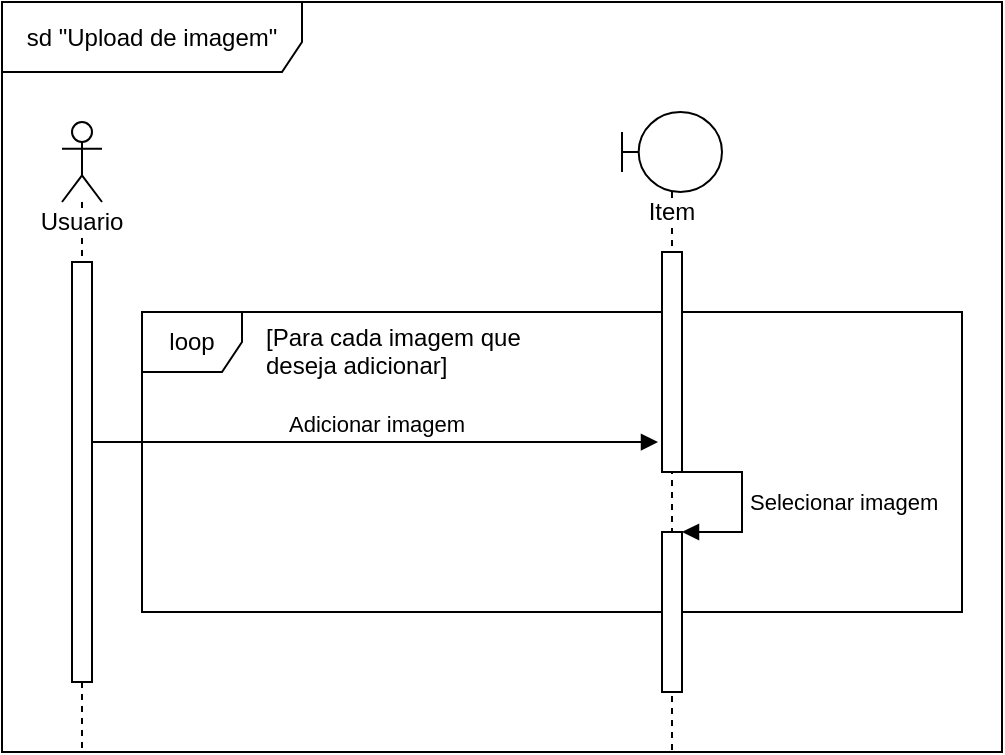 <mxfile version="10.6.5" type="google"><diagram name="Page-1" id="13e1069c-82ec-6db2-03f1-153e76fe0fe0"><mxGraphModel dx="-26" dy="567" grid="1" gridSize="10" guides="1" tooltips="1" connect="1" arrows="1" fold="1" page="1" pageScale="1" pageWidth="1100" pageHeight="850" background="#ffffff" math="0" shadow="0"><root><mxCell id="0"/><mxCell id="1" parent="0"/><mxCell id="OX2dzM-AtfA_QqGxqtbb-1" value="sd &quot;Upload de imagem&quot;" style="shape=umlFrame;whiteSpace=wrap;html=1;width=150;height=35;" vertex="1" parent="1"><mxGeometry x="1190" y="45" width="500" height="375" as="geometry"/></mxCell><mxCell id="OX2dzM-AtfA_QqGxqtbb-15" value="loop" style="shape=umlFrame;whiteSpace=wrap;html=1;width=50;height=30;" vertex="1" parent="1"><mxGeometry x="1260" y="200" width="410" height="150" as="geometry"/></mxCell><mxCell id="OX2dzM-AtfA_QqGxqtbb-3" value="Usuario" style="shape=umlLifeline;participant=umlActor;perimeter=lifelinePerimeter;whiteSpace=wrap;html=1;container=1;collapsible=0;recursiveResize=0;verticalAlign=top;spacingTop=36;labelBackgroundColor=#ffffff;outlineConnect=0;" vertex="1" parent="1"><mxGeometry x="1220" y="105" width="20" height="315" as="geometry"/></mxCell><mxCell id="OX2dzM-AtfA_QqGxqtbb-4" value="" style="html=1;points=[];perimeter=orthogonalPerimeter;" vertex="1" parent="OX2dzM-AtfA_QqGxqtbb-3"><mxGeometry x="5" y="70" width="10" height="210" as="geometry"/></mxCell><mxCell id="OX2dzM-AtfA_QqGxqtbb-5" value="Item&lt;br&gt;" style="shape=umlLifeline;participant=umlBoundary;perimeter=lifelinePerimeter;whiteSpace=wrap;html=1;container=1;collapsible=0;recursiveResize=0;verticalAlign=top;spacingTop=36;labelBackgroundColor=#ffffff;outlineConnect=0;" vertex="1" parent="1"><mxGeometry x="1500" y="100" width="50" height="320" as="geometry"/></mxCell><mxCell id="OX2dzM-AtfA_QqGxqtbb-6" value="" style="html=1;points=[];perimeter=orthogonalPerimeter;" vertex="1" parent="OX2dzM-AtfA_QqGxqtbb-5"><mxGeometry x="20" y="70" width="10" height="110" as="geometry"/></mxCell><mxCell id="OX2dzM-AtfA_QqGxqtbb-18" value="" style="html=1;points=[];perimeter=orthogonalPerimeter;" vertex="1" parent="OX2dzM-AtfA_QqGxqtbb-5"><mxGeometry x="20" y="210" width="10" height="80" as="geometry"/></mxCell><mxCell id="OX2dzM-AtfA_QqGxqtbb-19" value="&lt;span&gt;Selecionar imagem&lt;/span&gt;" style="edgeStyle=orthogonalEdgeStyle;html=1;align=left;spacingLeft=2;endArrow=block;rounded=0;entryX=1;entryY=0;" edge="1" target="OX2dzM-AtfA_QqGxqtbb-18" parent="OX2dzM-AtfA_QqGxqtbb-5" source="OX2dzM-AtfA_QqGxqtbb-6"><mxGeometry relative="1" as="geometry"><mxPoint x="95" y="220" as="sourcePoint"/><Array as="points"><mxPoint x="60" y="180"/><mxPoint x="60" y="210"/></Array></mxGeometry></mxCell><mxCell id="OX2dzM-AtfA_QqGxqtbb-7" value="Adicionar imagem" style="html=1;verticalAlign=bottom;endArrow=block;entryX=-0.2;entryY=0.864;entryDx=0;entryDy=0;entryPerimeter=0;" edge="1" parent="1" source="OX2dzM-AtfA_QqGxqtbb-4" target="OX2dzM-AtfA_QqGxqtbb-6"><mxGeometry relative="1" as="geometry"><mxPoint x="1450" y="415" as="sourcePoint"/></mxGeometry></mxCell><mxCell id="OX2dzM-AtfA_QqGxqtbb-17" value="[Para cada imagem que&lt;br&gt;deseja adicionar]" style="text;html=1;resizable=0;points=[];autosize=1;align=left;verticalAlign=top;spacingTop=-4;" vertex="1" parent="1"><mxGeometry x="1320" y="202.5" width="140" height="30" as="geometry"/></mxCell></root></mxGraphModel></diagram></mxfile>